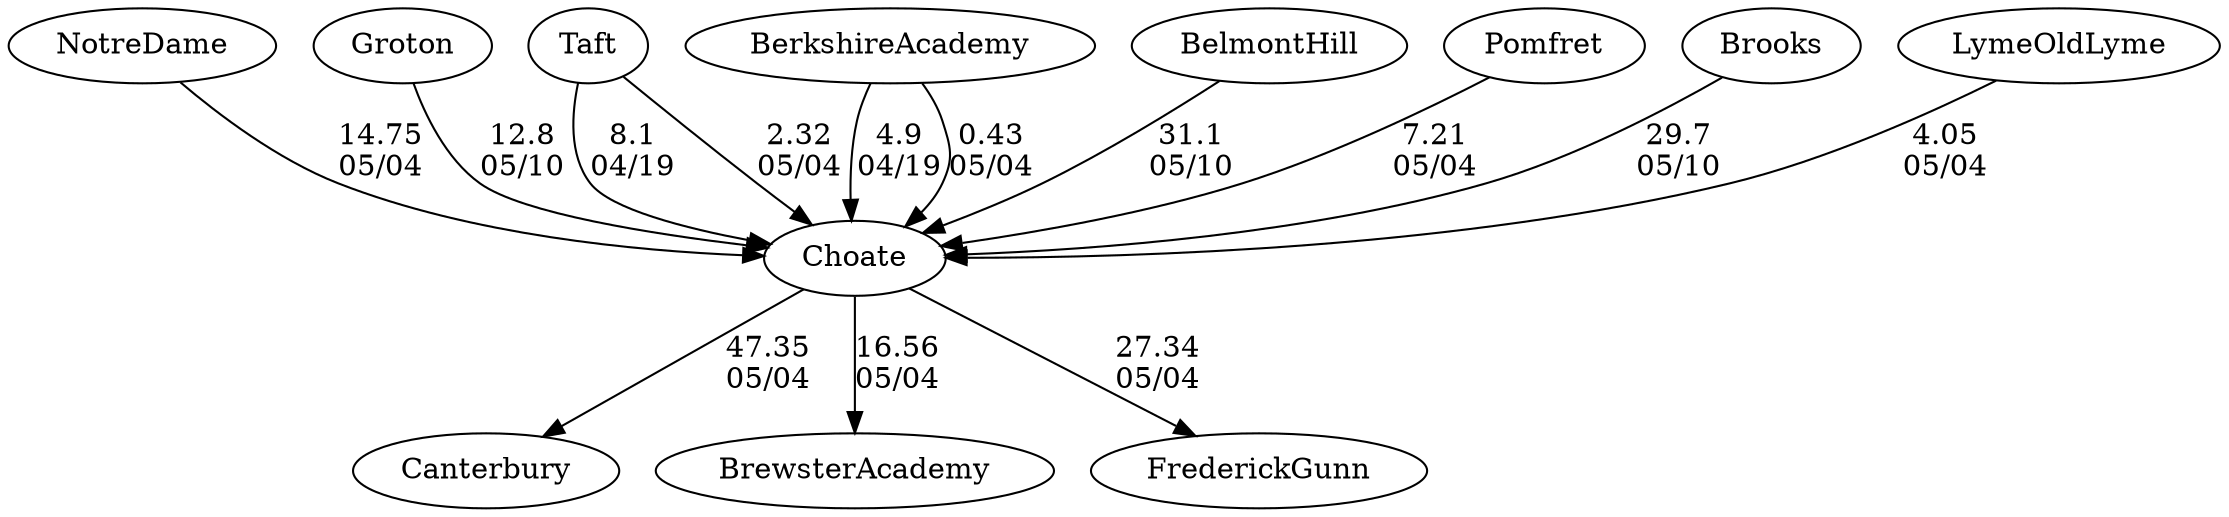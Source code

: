 digraph boys1foursChoate {NotreDame [URL="boys1foursNotreDame.html"];Groton [URL="boys1foursGroton.html"];Taft [URL="boys1foursTaft.html"];BerkshireAcademy [URL="boys1foursBerkshireAcademy.html"];BelmontHill [URL="boys1foursBelmontHill.html"];Canterbury [URL="boys1foursCanterbury.html"];BrewsterAcademy [URL="boys1foursBrewsterAcademy.html"];Choate [URL="boys1foursChoate.html"];Pomfret [URL="boys1foursPomfret.html"];FrederickGunn [URL="boys1foursFrederickGunn.html"];Brooks [URL="boys1foursBrooks.html"];LymeOldLyme [URL="boys1foursLymeOldLyme.html"];BelmontHill -> Choate[label="31.1
05/10", weight="69", tooltip="NEIRA Boys & Girls Fours,Brooks vs.Belmont Hill, Choate and Groton			
Distance: 1500m Conditions: Direct 10-15 mph tailwind increasing to 20 mph throughout the afternoon. Significant chop in the last 1000m. Race order was 5-4-3-2-1 Comments: The girls 2nd boat event was run as planned between Brooks, Choate and Groton. Following the day of racing, after a complaint was lodged, the coaches and race officials reached consensus that a clash of blades between Choate and Groton in the first 20 strokes of the race should in retrospect have warranted a re-start of the race, and therefore the race results are deemed invalid for purposes of seeding and comparison. Accordingly, no results have been posted for this race. 
Thank you to all coaches and teams for braving some choppy seas and racing well today.
None", URL="https://www.row2k.com/results/resultspage.cfm?UID=2BB05E7EC137B8057B4AC49769B62E55&cat=5", random="random"]; 
Brooks -> Choate[label="29.7
05/10", weight="71", tooltip="NEIRA Boys & Girls Fours,Brooks vs.Belmont Hill, Choate and Groton			
Distance: 1500m Conditions: Direct 10-15 mph tailwind increasing to 20 mph throughout the afternoon. Significant chop in the last 1000m. Race order was 5-4-3-2-1 Comments: The girls 2nd boat event was run as planned between Brooks, Choate and Groton. Following the day of racing, after a complaint was lodged, the coaches and race officials reached consensus that a clash of blades between Choate and Groton in the first 20 strokes of the race should in retrospect have warranted a re-start of the race, and therefore the race results are deemed invalid for purposes of seeding and comparison. Accordingly, no results have been posted for this race. 
Thank you to all coaches and teams for braving some choppy seas and racing well today.
None", URL="https://www.row2k.com/results/resultspage.cfm?UID=2BB05E7EC137B8057B4AC49769B62E55&cat=5", random="random"]; 
Groton -> Choate[label="12.8
05/10", weight="88", tooltip="NEIRA Boys & Girls Fours,Brooks vs.Belmont Hill, Choate and Groton			
Distance: 1500m Conditions: Direct 10-15 mph tailwind increasing to 20 mph throughout the afternoon. Significant chop in the last 1000m. Race order was 5-4-3-2-1 Comments: The girls 2nd boat event was run as planned between Brooks, Choate and Groton. Following the day of racing, after a complaint was lodged, the coaches and race officials reached consensus that a clash of blades between Choate and Groton in the first 20 strokes of the race should in retrospect have warranted a re-start of the race, and therefore the race results are deemed invalid for purposes of seeding and comparison. Accordingly, no results have been posted for this race. 
Thank you to all coaches and teams for braving some choppy seas and racing well today.
None", URL="https://www.row2k.com/results/resultspage.cfm?UID=2BB05E7EC137B8057B4AC49769B62E55&cat=5", random="random"]; 
Taft -> Choate[label="8.1
04/19", weight="92", tooltip="NEIRA Boys & Girls Fours,Berkshire v. Choate & Taft			
Distance: 1500 M Conditions: Warm, partly cloudy. Steady tailwind ~8-12 mph throughout the afternoon; strongest in the latter 1000 M. Comments: In the G2 race, Berkshire stopped before the finish line and drifted across. Thanks to Choate and Taft for traveling to Camp Sloane for our annual early season tilt.
None", URL="https://www.row2k.com/results/resultspage.cfm?UID=9D6EF532608DCE0FFB64EAEAE8781272&cat=5", random="random"]; 
BerkshireAcademy -> Choate[label="4.9
04/19", weight="96", tooltip="NEIRA Boys & Girls Fours,Berkshire v. Choate & Taft			
Distance: 1500 M Conditions: Warm, partly cloudy. Steady tailwind ~8-12 mph throughout the afternoon; strongest in the latter 1000 M. Comments: In the G2 race, Berkshire stopped before the finish line and drifted across. Thanks to Choate and Taft for traveling to Camp Sloane for our annual early season tilt.
None", URL="https://www.row2k.com/results/resultspage.cfm?UID=9D6EF532608DCE0FFB64EAEAE8781272&cat=5", random="random"]; 
Pomfret -> Choate[label="7.21
05/04", weight="93", tooltip="Founder's Day Regatta			
", URL="https://www.row2k.com/results/resultspage.cfm?UID=9400921B2CB64E59B0F43EC7E58300B4&cat=6", random="random"]; 
BerkshireAcademy -> Choate[label="0.43
05/04", weight="100", tooltip="Founder's Day Regatta			
", URL="https://www.row2k.com/results/resultspage.cfm?UID=9400921B2CB64E59B0F43EC7E58300B4&cat=6", random="random"]; 
Choate -> FrederickGunn[label="27.34
05/04", weight="73", tooltip="Founder's Day Regatta			
", URL="https://www.row2k.com/results/resultspage.cfm?UID=9400921B2CB64E59B0F43EC7E58300B4&cat=6", random="random"]; 
Choate -> Canterbury[label="47.35
05/04", weight="53", tooltip="Founder's Day Regatta			
", URL="https://www.row2k.com/results/resultspage.cfm?UID=9400921B2CB64E59B0F43EC7E58300B4&cat=6", random="random"]; 
Choate -> BrewsterAcademy[label="16.56
05/04", weight="84", tooltip="Founder's Day Regatta			
", URL="https://www.row2k.com/results/resultspage.cfm?UID=9400921B2CB64E59B0F43EC7E58300B4&cat=6", random="random"]; 
NotreDame -> Choate[label="14.75
05/04", weight="86", tooltip="Founder's Day Regatta			
", URL="https://www.row2k.com/results/resultspage.cfm?UID=9400921B2CB64E59B0F43EC7E58300B4&cat=6", random="random"]; 
LymeOldLyme -> Choate[label="4.05
05/04", weight="96", tooltip="Founder's Day Regatta			
", URL="https://www.row2k.com/results/resultspage.cfm?UID=9400921B2CB64E59B0F43EC7E58300B4&cat=6", random="random"]; 
Taft -> Choate[label="2.32
05/04", weight="98", tooltip="Founder's Day Regatta			
", URL="https://www.row2k.com/results/resultspage.cfm?UID=9400921B2CB64E59B0F43EC7E58300B4&cat=6", random="random"]}